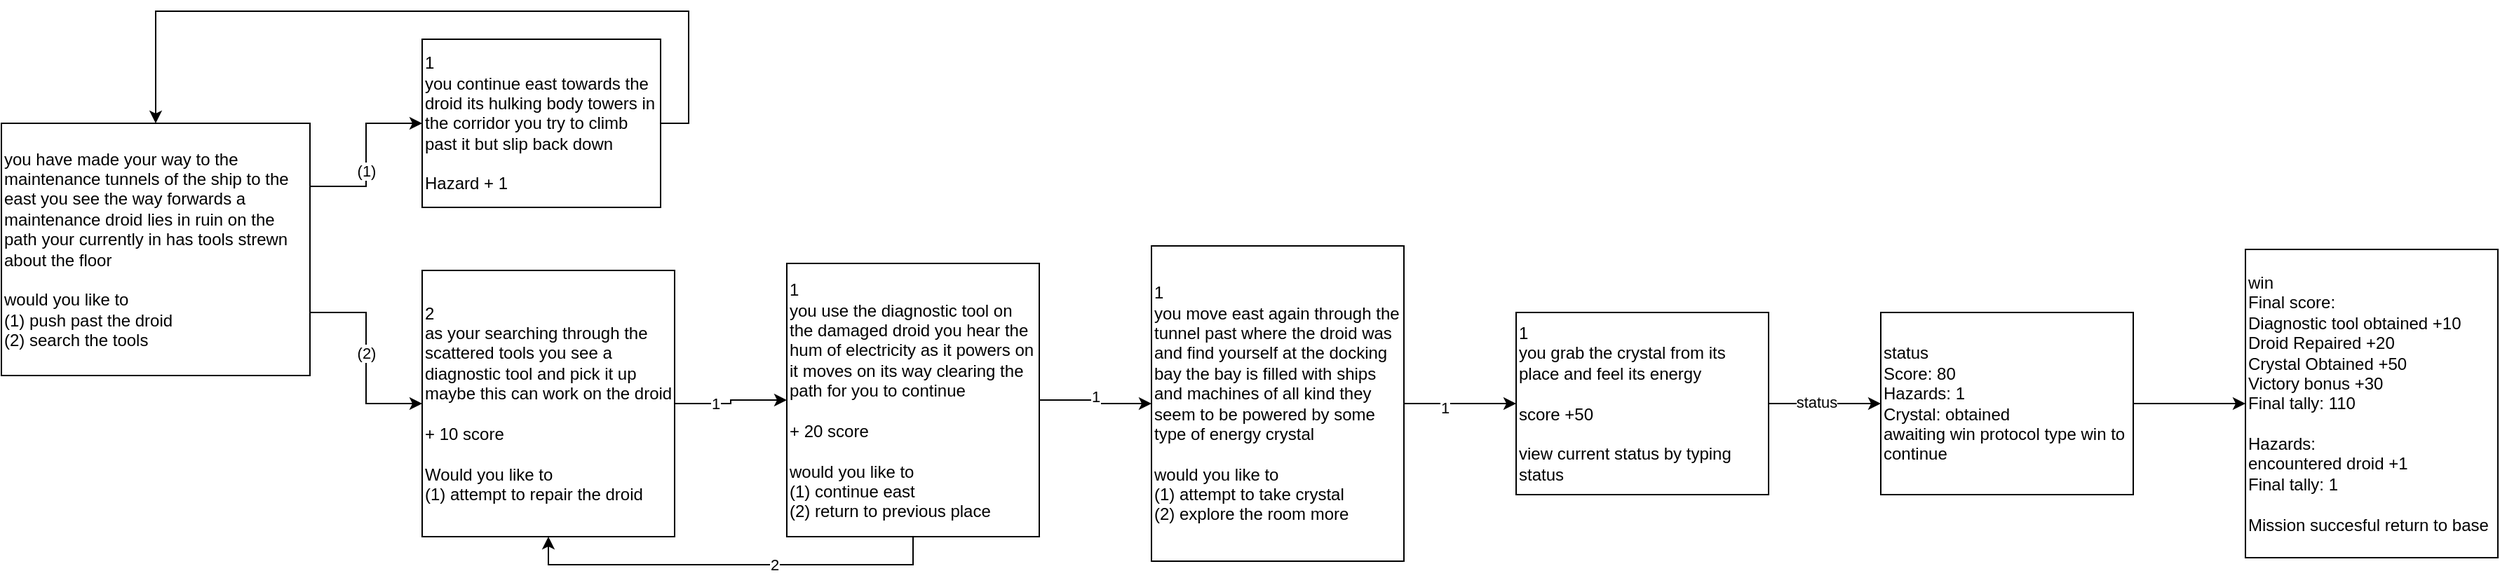 <mxfile version="26.2.8">
  <diagram name="Page-1" id="rChUe9YrmQqw9DN9SYzU">
    <mxGraphModel dx="1505" dy="1032" grid="1" gridSize="10" guides="1" tooltips="1" connect="1" arrows="1" fold="1" page="1" pageScale="1" pageWidth="827" pageHeight="1169" math="0" shadow="0">
      <root>
        <mxCell id="0" />
        <mxCell id="1" parent="0" />
        <mxCell id="hUfbqAPD3xkRCA3f0Q4D-5" style="edgeStyle=orthogonalEdgeStyle;rounded=0;orthogonalLoop=1;jettySize=auto;html=1;exitX=1;exitY=0.25;exitDx=0;exitDy=0;entryX=0;entryY=0.5;entryDx=0;entryDy=0;" edge="1" parent="1" source="hUfbqAPD3xkRCA3f0Q4D-2" target="hUfbqAPD3xkRCA3f0Q4D-3">
          <mxGeometry relative="1" as="geometry" />
        </mxCell>
        <mxCell id="hUfbqAPD3xkRCA3f0Q4D-7" value="(1)" style="edgeLabel;html=1;align=center;verticalAlign=middle;resizable=0;points=[];" vertex="1" connectable="0" parent="hUfbqAPD3xkRCA3f0Q4D-5">
          <mxGeometry x="-0.174" relative="1" as="geometry">
            <mxPoint as="offset" />
          </mxGeometry>
        </mxCell>
        <mxCell id="hUfbqAPD3xkRCA3f0Q4D-6" style="edgeStyle=orthogonalEdgeStyle;rounded=0;orthogonalLoop=1;jettySize=auto;html=1;exitX=1;exitY=0.75;exitDx=0;exitDy=0;entryX=0;entryY=0.5;entryDx=0;entryDy=0;" edge="1" parent="1" source="hUfbqAPD3xkRCA3f0Q4D-2" target="hUfbqAPD3xkRCA3f0Q4D-4">
          <mxGeometry relative="1" as="geometry" />
        </mxCell>
        <mxCell id="hUfbqAPD3xkRCA3f0Q4D-8" value="(2)" style="edgeLabel;html=1;align=center;verticalAlign=middle;resizable=0;points=[];" vertex="1" connectable="0" parent="hUfbqAPD3xkRCA3f0Q4D-6">
          <mxGeometry x="-0.052" relative="1" as="geometry">
            <mxPoint as="offset" />
          </mxGeometry>
        </mxCell>
        <mxCell id="hUfbqAPD3xkRCA3f0Q4D-2" value="you have made your way to the maintenance tunnels of the ship to the east you see the way forwards a maintenance droid lies in ruin on the path your currently in has tools strewn about the floor&lt;div&gt;&lt;br&gt;&lt;/div&gt;&lt;div&gt;would you like to&amp;nbsp;&lt;/div&gt;&lt;div&gt;(1) push past the droid&lt;/div&gt;&lt;div&gt;(2) search the tools&lt;/div&gt;" style="rounded=0;whiteSpace=wrap;html=1;align=left;" vertex="1" parent="1">
          <mxGeometry x="60" y="100" width="220" height="180" as="geometry" />
        </mxCell>
        <mxCell id="hUfbqAPD3xkRCA3f0Q4D-9" style="edgeStyle=orthogonalEdgeStyle;rounded=0;orthogonalLoop=1;jettySize=auto;html=1;exitX=1;exitY=0.5;exitDx=0;exitDy=0;entryX=0.5;entryY=0;entryDx=0;entryDy=0;" edge="1" parent="1" source="hUfbqAPD3xkRCA3f0Q4D-3" target="hUfbqAPD3xkRCA3f0Q4D-2">
          <mxGeometry relative="1" as="geometry">
            <Array as="points">
              <mxPoint x="550" y="100" />
              <mxPoint x="550" y="20" />
              <mxPoint x="170" y="20" />
            </Array>
          </mxGeometry>
        </mxCell>
        <mxCell id="hUfbqAPD3xkRCA3f0Q4D-3" value="1&lt;div&gt;you continue east towards the droid its hulking body towers in the corridor you try to climb past it but slip back down&lt;/div&gt;&lt;div&gt;&lt;br&gt;&lt;/div&gt;&lt;div&gt;Hazard + 1&lt;/div&gt;" style="rounded=0;whiteSpace=wrap;html=1;align=left;" vertex="1" parent="1">
          <mxGeometry x="360" y="40" width="170" height="120" as="geometry" />
        </mxCell>
        <mxCell id="hUfbqAPD3xkRCA3f0Q4D-11" value="" style="edgeStyle=orthogonalEdgeStyle;rounded=0;orthogonalLoop=1;jettySize=auto;html=1;" edge="1" parent="1" source="hUfbqAPD3xkRCA3f0Q4D-4" target="hUfbqAPD3xkRCA3f0Q4D-10">
          <mxGeometry relative="1" as="geometry" />
        </mxCell>
        <mxCell id="hUfbqAPD3xkRCA3f0Q4D-12" value="1" style="edgeLabel;html=1;align=center;verticalAlign=middle;resizable=0;points=[];" vertex="1" connectable="0" parent="hUfbqAPD3xkRCA3f0Q4D-11">
          <mxGeometry x="-0.3" relative="1" as="geometry">
            <mxPoint as="offset" />
          </mxGeometry>
        </mxCell>
        <mxCell id="hUfbqAPD3xkRCA3f0Q4D-4" value="2&lt;div&gt;as your searching through the scattered tools you see a diagnostic tool and pick it up maybe this can work on the droid&lt;/div&gt;&lt;div&gt;&lt;br&gt;&lt;/div&gt;&lt;div&gt;+ 10 score&lt;/div&gt;&lt;div&gt;&lt;br&gt;&lt;/div&gt;&lt;div&gt;Would you like to&amp;nbsp;&lt;/div&gt;&lt;div&gt;(1) attempt to repair the droid&lt;/div&gt;" style="rounded=0;whiteSpace=wrap;html=1;align=left;" vertex="1" parent="1">
          <mxGeometry x="360" y="205" width="180" height="190" as="geometry" />
        </mxCell>
        <mxCell id="hUfbqAPD3xkRCA3f0Q4D-14" value="" style="edgeStyle=orthogonalEdgeStyle;rounded=0;orthogonalLoop=1;jettySize=auto;html=1;" edge="1" parent="1" source="hUfbqAPD3xkRCA3f0Q4D-10" target="hUfbqAPD3xkRCA3f0Q4D-13">
          <mxGeometry relative="1" as="geometry" />
        </mxCell>
        <mxCell id="hUfbqAPD3xkRCA3f0Q4D-23" value="1" style="edgeLabel;html=1;align=center;verticalAlign=middle;resizable=0;points=[];" vertex="1" connectable="0" parent="hUfbqAPD3xkRCA3f0Q4D-14">
          <mxGeometry x="-0.04" y="3" relative="1" as="geometry">
            <mxPoint as="offset" />
          </mxGeometry>
        </mxCell>
        <mxCell id="hUfbqAPD3xkRCA3f0Q4D-21" style="edgeStyle=orthogonalEdgeStyle;rounded=0;orthogonalLoop=1;jettySize=auto;html=1;exitX=0.5;exitY=1;exitDx=0;exitDy=0;entryX=0.5;entryY=1;entryDx=0;entryDy=0;" edge="1" parent="1" source="hUfbqAPD3xkRCA3f0Q4D-10" target="hUfbqAPD3xkRCA3f0Q4D-4">
          <mxGeometry relative="1" as="geometry" />
        </mxCell>
        <mxCell id="hUfbqAPD3xkRCA3f0Q4D-22" value="2" style="edgeLabel;html=1;align=center;verticalAlign=middle;resizable=0;points=[];" vertex="1" connectable="0" parent="hUfbqAPD3xkRCA3f0Q4D-21">
          <mxGeometry x="-0.207" relative="1" as="geometry">
            <mxPoint as="offset" />
          </mxGeometry>
        </mxCell>
        <mxCell id="hUfbqAPD3xkRCA3f0Q4D-10" value="1&lt;div&gt;you use the diagnostic tool on the damaged droid you hear the hum of electricity as it powers on it moves on its way clearing the path for you to continue&lt;/div&gt;&lt;div&gt;&lt;br&gt;&lt;/div&gt;&lt;div&gt;+ 20 score&lt;/div&gt;&lt;div&gt;&lt;br&gt;&lt;/div&gt;&lt;div&gt;would you like to&lt;/div&gt;&lt;div&gt;(1) continue east&lt;/div&gt;&lt;div&gt;(2) return to previous place&lt;/div&gt;" style="rounded=0;whiteSpace=wrap;html=1;align=left;" vertex="1" parent="1">
          <mxGeometry x="620" y="200" width="180" height="195" as="geometry" />
        </mxCell>
        <mxCell id="hUfbqAPD3xkRCA3f0Q4D-16" value="" style="edgeStyle=orthogonalEdgeStyle;rounded=0;orthogonalLoop=1;jettySize=auto;html=1;" edge="1" parent="1" source="hUfbqAPD3xkRCA3f0Q4D-13" target="hUfbqAPD3xkRCA3f0Q4D-15">
          <mxGeometry relative="1" as="geometry" />
        </mxCell>
        <mxCell id="hUfbqAPD3xkRCA3f0Q4D-24" value="1" style="edgeLabel;html=1;align=center;verticalAlign=middle;resizable=0;points=[];" vertex="1" connectable="0" parent="hUfbqAPD3xkRCA3f0Q4D-16">
          <mxGeometry x="-0.275" y="-3" relative="1" as="geometry">
            <mxPoint as="offset" />
          </mxGeometry>
        </mxCell>
        <mxCell id="hUfbqAPD3xkRCA3f0Q4D-13" value="1&lt;div&gt;you move east again through the tunnel past where the droid was and find yourself at the docking bay the bay is filled with ships and machines of all kind they seem to be powered by some type of energy crystal&lt;/div&gt;&lt;div&gt;&lt;br&gt;&lt;/div&gt;&lt;div&gt;would you like to&amp;nbsp;&lt;/div&gt;&lt;div&gt;(1) attempt to take crystal&lt;/div&gt;&lt;div&gt;(2) explore the room more&lt;/div&gt;" style="rounded=0;whiteSpace=wrap;html=1;align=left;" vertex="1" parent="1">
          <mxGeometry x="880" y="187.5" width="180" height="225" as="geometry" />
        </mxCell>
        <mxCell id="hUfbqAPD3xkRCA3f0Q4D-18" value="" style="edgeStyle=orthogonalEdgeStyle;rounded=0;orthogonalLoop=1;jettySize=auto;html=1;" edge="1" parent="1" source="hUfbqAPD3xkRCA3f0Q4D-15" target="hUfbqAPD3xkRCA3f0Q4D-17">
          <mxGeometry relative="1" as="geometry" />
        </mxCell>
        <mxCell id="hUfbqAPD3xkRCA3f0Q4D-25" value="status" style="edgeLabel;html=1;align=center;verticalAlign=middle;resizable=0;points=[];" vertex="1" connectable="0" parent="hUfbqAPD3xkRCA3f0Q4D-18">
          <mxGeometry x="-0.157" y="1" relative="1" as="geometry">
            <mxPoint as="offset" />
          </mxGeometry>
        </mxCell>
        <mxCell id="hUfbqAPD3xkRCA3f0Q4D-15" value="1&lt;div&gt;you grab the crystal from its place and feel its energy&lt;/div&gt;&lt;div&gt;&lt;br&gt;&lt;/div&gt;&lt;div&gt;score +50&lt;/div&gt;&lt;div&gt;&lt;br&gt;&lt;/div&gt;&lt;div&gt;view current status by typing status&lt;/div&gt;" style="rounded=0;whiteSpace=wrap;html=1;align=left;" vertex="1" parent="1">
          <mxGeometry x="1140" y="235" width="180" height="130" as="geometry" />
        </mxCell>
        <mxCell id="hUfbqAPD3xkRCA3f0Q4D-20" value="" style="edgeStyle=orthogonalEdgeStyle;rounded=0;orthogonalLoop=1;jettySize=auto;html=1;" edge="1" parent="1" source="hUfbqAPD3xkRCA3f0Q4D-17" target="hUfbqAPD3xkRCA3f0Q4D-19">
          <mxGeometry relative="1" as="geometry" />
        </mxCell>
        <mxCell id="hUfbqAPD3xkRCA3f0Q4D-17" value="status&lt;div&gt;Score: 80&lt;/div&gt;&lt;div&gt;Hazards: 1&lt;/div&gt;&lt;div&gt;Crystal: obtained&lt;/div&gt;&lt;div&gt;awaiting win protocol type win to continue&lt;/div&gt;" style="rounded=0;whiteSpace=wrap;html=1;align=left;" vertex="1" parent="1">
          <mxGeometry x="1400" y="235" width="180" height="130" as="geometry" />
        </mxCell>
        <mxCell id="hUfbqAPD3xkRCA3f0Q4D-19" value="win&lt;div&gt;Final score:&lt;/div&gt;&lt;div&gt;Diagnostic tool obtained +10&lt;/div&gt;&lt;div&gt;Droid Repaired +20&lt;/div&gt;&lt;div&gt;Crystal Obtained +50&lt;/div&gt;&lt;div&gt;Victory bonus +30&lt;/div&gt;&lt;div&gt;Final tally: 110&lt;/div&gt;&lt;div&gt;&lt;br&gt;&lt;/div&gt;&lt;div&gt;Hazards:&lt;/div&gt;&lt;div&gt;encountered droid +1&lt;/div&gt;&lt;div&gt;Final tally: 1&lt;/div&gt;&lt;div&gt;&lt;br&gt;&lt;/div&gt;&lt;div&gt;Mission succesful return to base&lt;/div&gt;" style="rounded=0;whiteSpace=wrap;html=1;align=left;" vertex="1" parent="1">
          <mxGeometry x="1660" y="190" width="180" height="220" as="geometry" />
        </mxCell>
      </root>
    </mxGraphModel>
  </diagram>
</mxfile>
